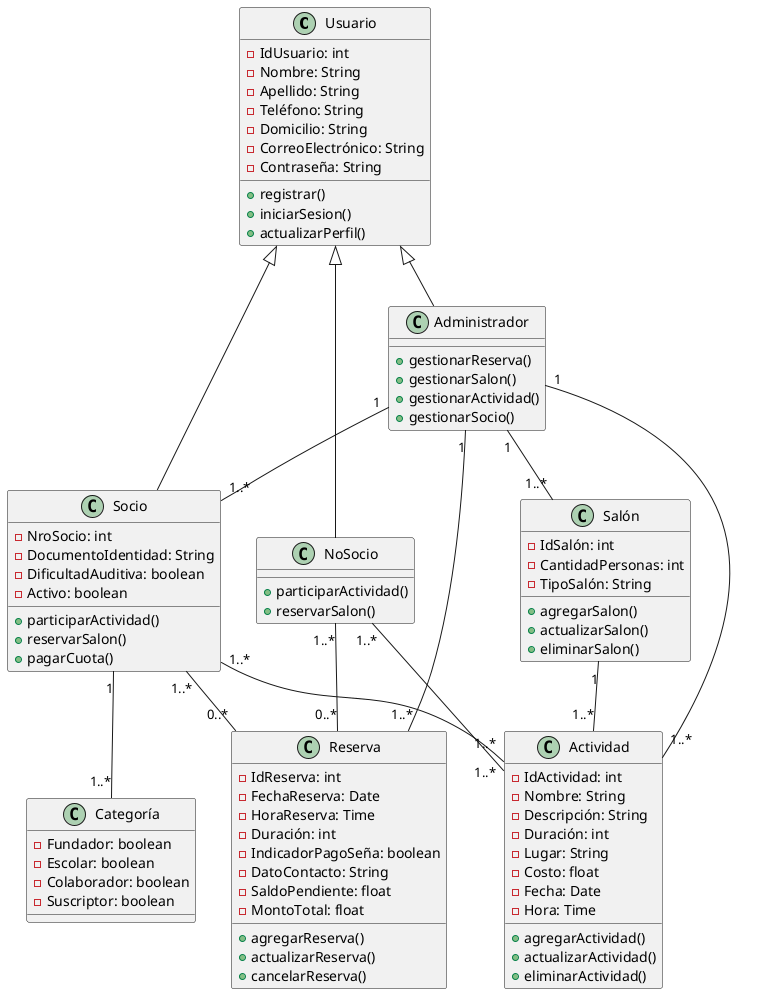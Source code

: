 @startuml

class Usuario {
    - IdUsuario: int
    - Nombre: String
    - Apellido: String
    - Teléfono: String
    - Domicilio: String
    - CorreoElectrónico: String
    - Contraseña: String
    + registrar()
    + iniciarSesion()
    + actualizarPerfil()
}

class Socio {
    - NroSocio: int
    - DocumentoIdentidad: String
    - DificultadAuditiva: boolean
    - Activo: boolean
    + participarActividad()
    + reservarSalon()
    + pagarCuota()
}

class NoSocio {
    + participarActividad()
    + reservarSalon()
}

class Administrador {
    + gestionarReserva()
    + gestionarSalon()
    + gestionarActividad()
    + gestionarSocio()
}

class Categoría {
    - Fundador: boolean
    - Escolar: boolean
    - Colaborador: boolean
    - Suscriptor: boolean
}

class Salón {
    - IdSalón: int
    - CantidadPersonas: int
    - TipoSalón: String
    + agregarSalon()
    + actualizarSalon()
    + eliminarSalon()
}

class Actividad {
    - IdActividad: int
    - Nombre: String
    - Descripción: String
    - Duración: int
    - Lugar: String
    - Costo: float
    - Fecha: Date
    - Hora: Time
    + agregarActividad()
    + actualizarActividad()
    + eliminarActividad()
}

class Reserva {
    - IdReserva: int
    - FechaReserva: Date
    - HoraReserva: Time
    - Duración: int
    - IndicadorPagoSeña: boolean
    - DatoContacto: String
    - SaldoPendiente: float
    - MontoTotal: float
    + agregarReserva()
    + actualizarReserva()
    + cancelarReserva()
}

Usuario <|-- Socio
Usuario <|-- NoSocio
Usuario <|-- Administrador

Socio "1" -- "1..*" Categoría

Salón "1" -- "1..*" Actividad

Socio "1..*" -- "0..*" Reserva
NoSocio "1..*" -- "0..*" Reserva

Socio "1..*" -- "1..*" Actividad
NoSocio "1..*" -- "1..*" Actividad

Administrador "1" -- "1..*" Reserva
Administrador "1" -- "1..*" Salón
Administrador "1" -- "1..*" Actividad
Administrador "1" -- "1..*" Socio

@enduml